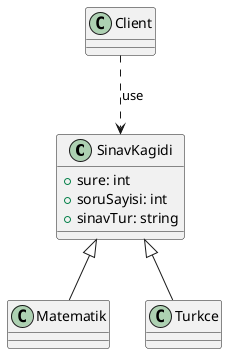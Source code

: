 @startuml
'https://plantuml.com/class-diagram


class SinavKagidi{
+sure: int
+soruSayisi: int
+sinavTur: string
}
class Client
class Matematik{
}
class Turkce{
}
Client ..> SinavKagidi : use
SinavKagidi <|--  Matematik
SinavKagidi <|-- Turkce

@enduml